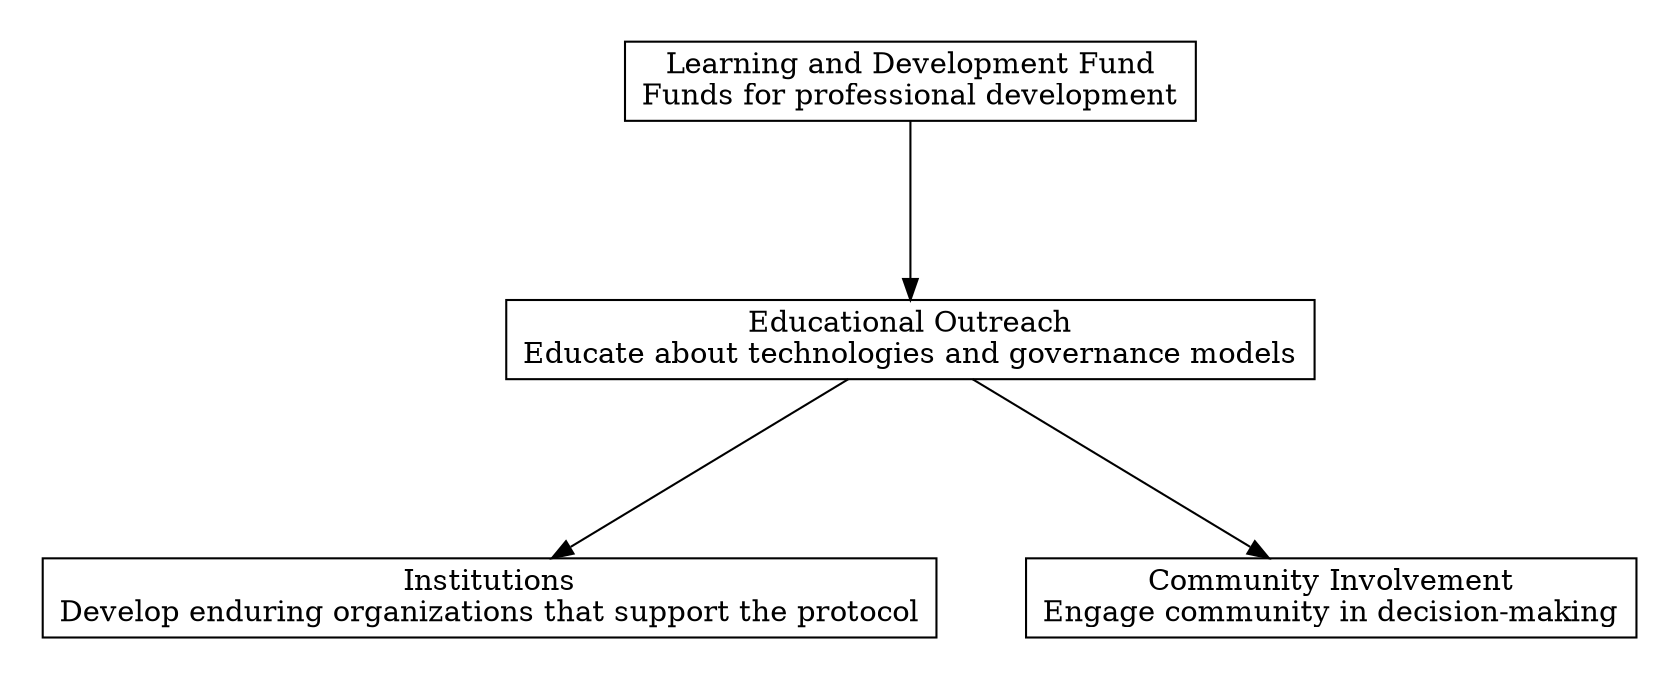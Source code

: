 digraph "" {
	graph [nodesep=0.6,
		rankdir=TB,
		ranksep=1.2
	];
	node [label="\N",
		shape=box
	];
	subgraph cluster_predecessors {
		graph [rank=max,
			style=invis
		];
		"Learning and Development Fund"	[label="Learning and Development Fund\nFunds for professional development"];
	}
	subgraph cluster_descendants {
		graph [rank=min,
			style=invis
		];
		"Community Involvement"	[label="Community Involvement\nEngage community in decision-making"];
		Institutions	[label="Institutions\nDevelop enduring organizations that support the protocol"];
	}
	"Educational Outreach"	[label="Educational Outreach\nEducate about technologies and governance models"];
	"Educational Outreach" -> "Community Involvement";
	"Educational Outreach" -> Institutions;
	"Learning and Development Fund" -> "Educational Outreach";
}
